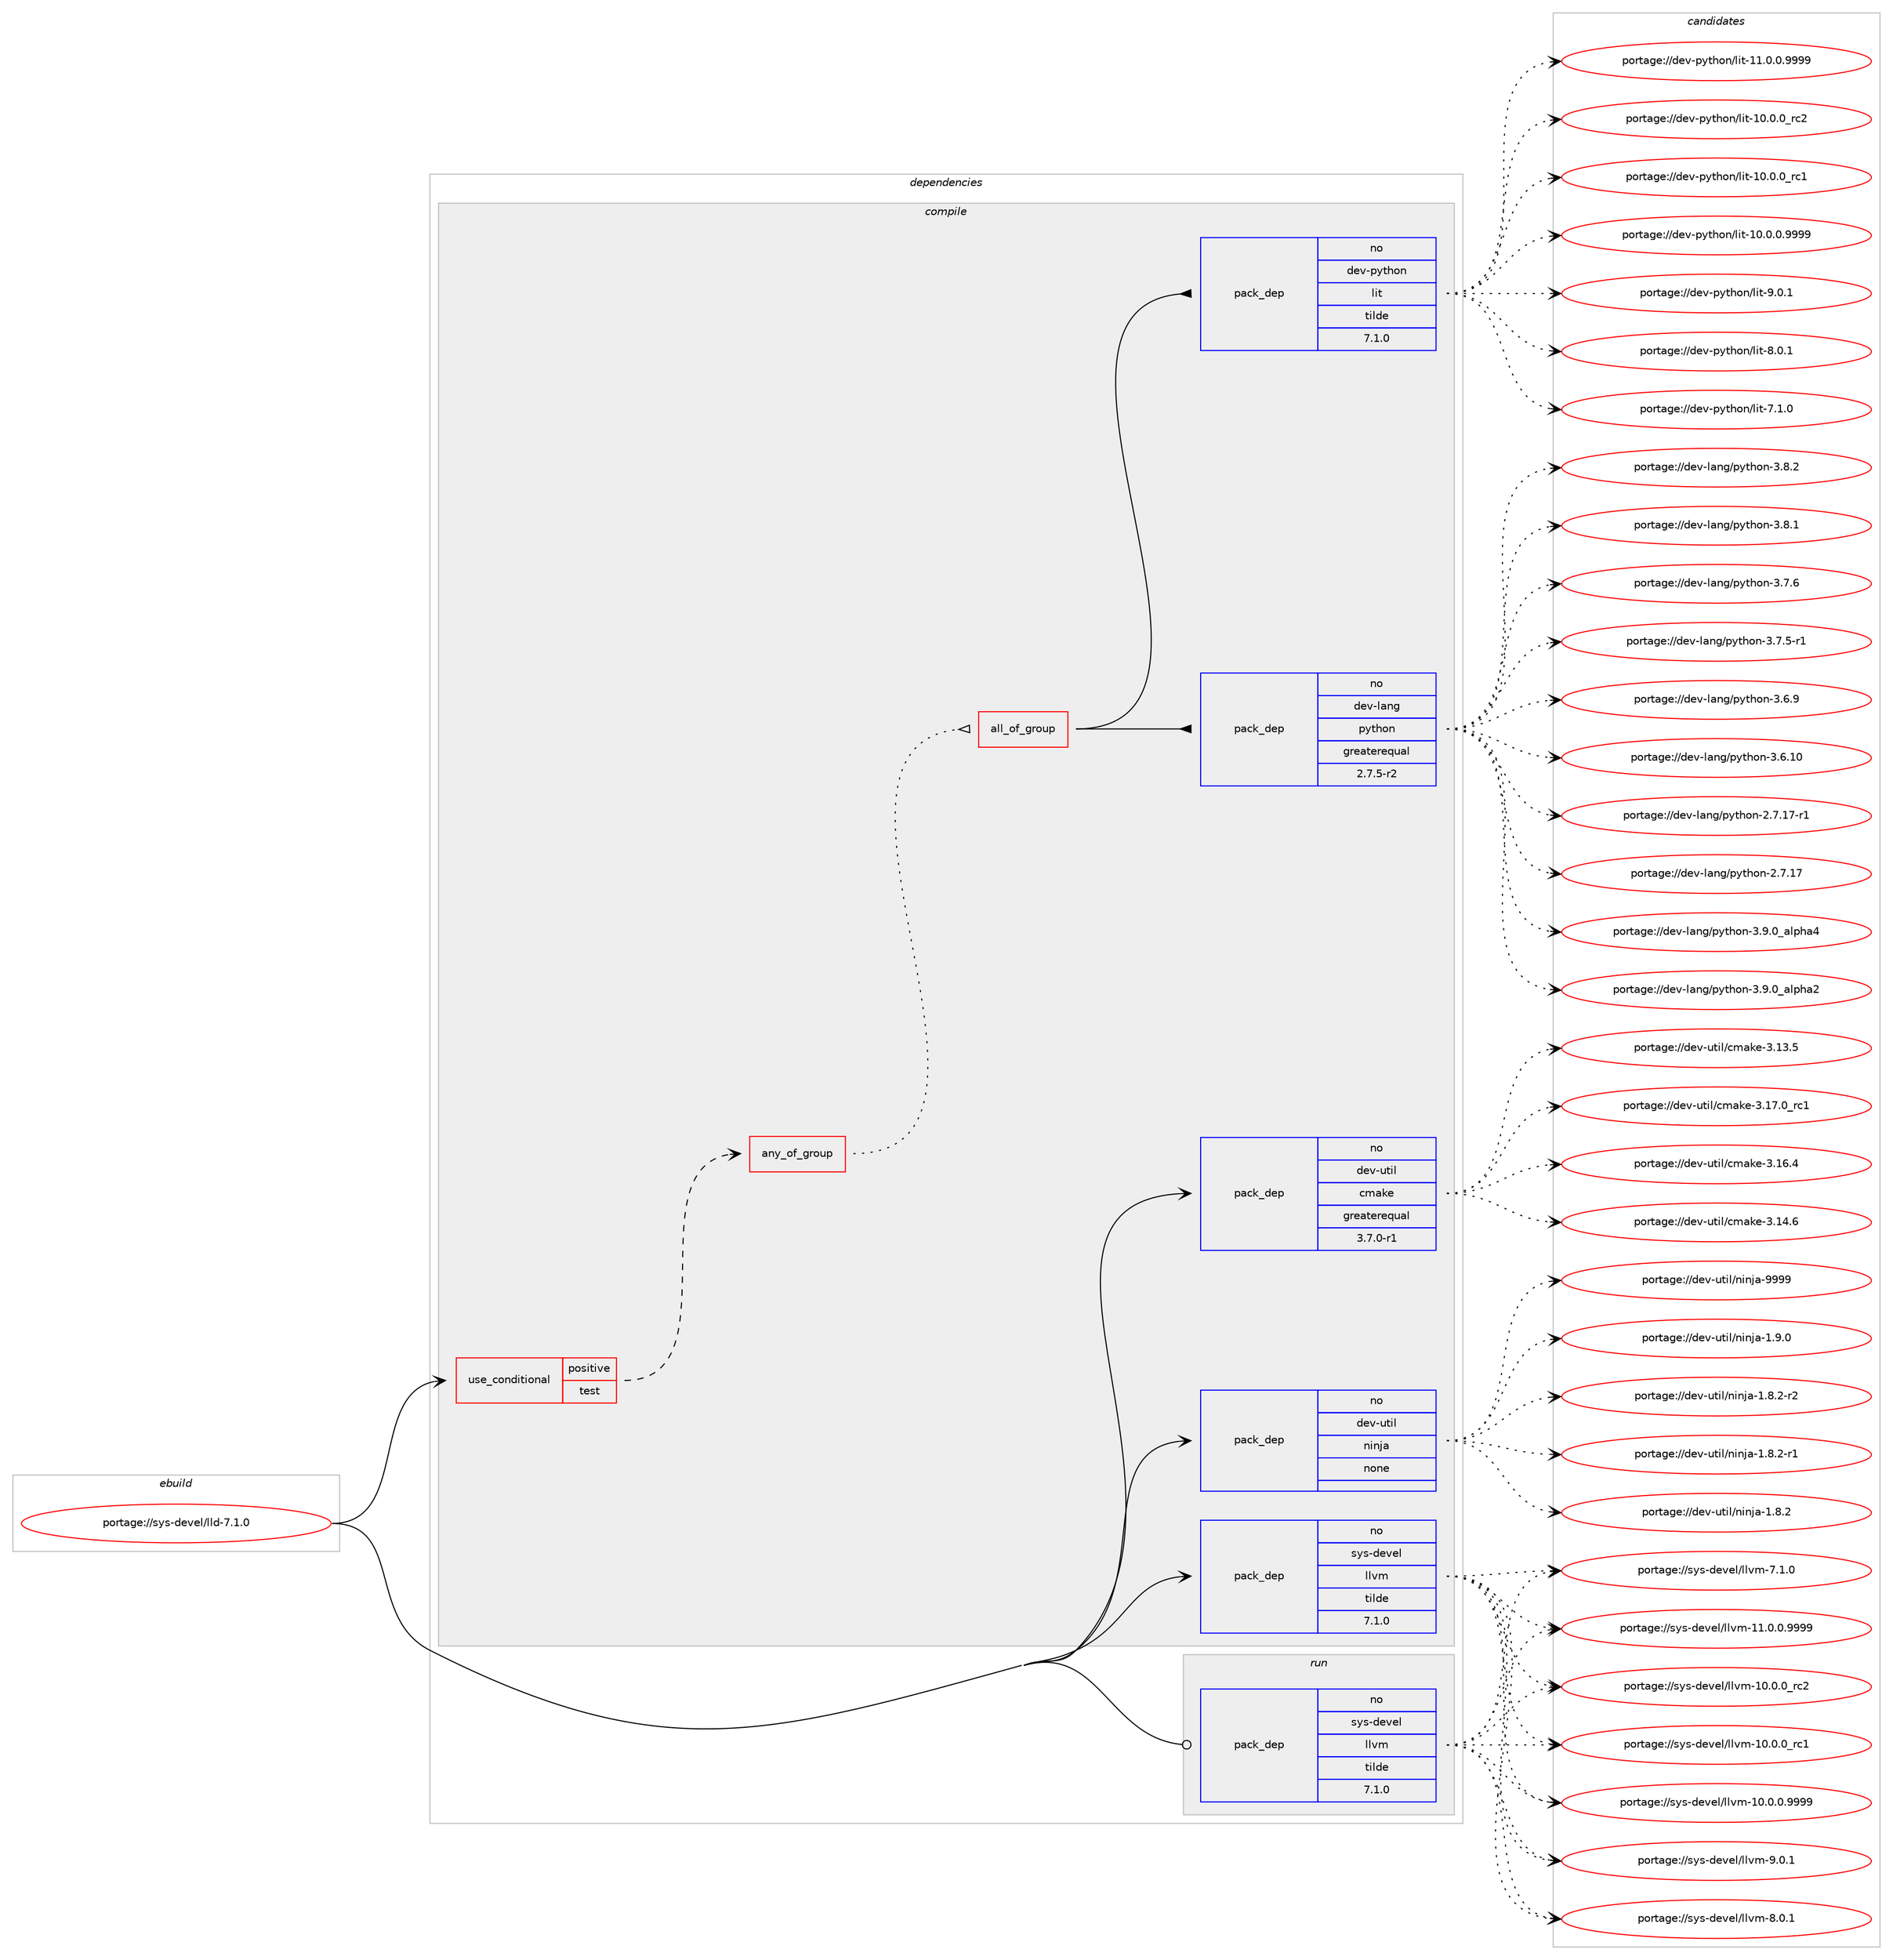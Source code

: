 digraph prolog {

# *************
# Graph options
# *************

newrank=true;
concentrate=true;
compound=true;
graph [rankdir=LR,fontname=Helvetica,fontsize=10,ranksep=1.5];#, ranksep=2.5, nodesep=0.2];
edge  [arrowhead=vee];
node  [fontname=Helvetica,fontsize=10];

# **********
# The ebuild
# **********

subgraph cluster_leftcol {
color=gray;
rank=same;
label=<<i>ebuild</i>>;
id [label="portage://sys-devel/lld-7.1.0", color=red, width=4, href="../sys-devel/lld-7.1.0.svg"];
}

# ****************
# The dependencies
# ****************

subgraph cluster_midcol {
color=gray;
label=<<i>dependencies</i>>;
subgraph cluster_compile {
fillcolor="#eeeeee";
style=filled;
label=<<i>compile</i>>;
subgraph cond5999 {
dependency31467 [label=<<TABLE BORDER="0" CELLBORDER="1" CELLSPACING="0" CELLPADDING="4"><TR><TD ROWSPAN="3" CELLPADDING="10">use_conditional</TD></TR><TR><TD>positive</TD></TR><TR><TD>test</TD></TR></TABLE>>, shape=none, color=red];
subgraph any774 {
dependency31468 [label=<<TABLE BORDER="0" CELLBORDER="1" CELLSPACING="0" CELLPADDING="4"><TR><TD CELLPADDING="10">any_of_group</TD></TR></TABLE>>, shape=none, color=red];subgraph all31 {
dependency31469 [label=<<TABLE BORDER="0" CELLBORDER="1" CELLSPACING="0" CELLPADDING="4"><TR><TD CELLPADDING="10">all_of_group</TD></TR></TABLE>>, shape=none, color=red];subgraph pack24666 {
dependency31470 [label=<<TABLE BORDER="0" CELLBORDER="1" CELLSPACING="0" CELLPADDING="4" WIDTH="220"><TR><TD ROWSPAN="6" CELLPADDING="30">pack_dep</TD></TR><TR><TD WIDTH="110">no</TD></TR><TR><TD>dev-lang</TD></TR><TR><TD>python</TD></TR><TR><TD>greaterequal</TD></TR><TR><TD>2.7.5-r2</TD></TR></TABLE>>, shape=none, color=blue];
}
dependency31469:e -> dependency31470:w [weight=20,style="solid",arrowhead="inv"];
subgraph pack24667 {
dependency31471 [label=<<TABLE BORDER="0" CELLBORDER="1" CELLSPACING="0" CELLPADDING="4" WIDTH="220"><TR><TD ROWSPAN="6" CELLPADDING="30">pack_dep</TD></TR><TR><TD WIDTH="110">no</TD></TR><TR><TD>dev-python</TD></TR><TR><TD>lit</TD></TR><TR><TD>tilde</TD></TR><TR><TD>7.1.0</TD></TR></TABLE>>, shape=none, color=blue];
}
dependency31469:e -> dependency31471:w [weight=20,style="solid",arrowhead="inv"];
}
dependency31468:e -> dependency31469:w [weight=20,style="dotted",arrowhead="oinv"];
}
dependency31467:e -> dependency31468:w [weight=20,style="dashed",arrowhead="vee"];
}
id:e -> dependency31467:w [weight=20,style="solid",arrowhead="vee"];
subgraph pack24668 {
dependency31472 [label=<<TABLE BORDER="0" CELLBORDER="1" CELLSPACING="0" CELLPADDING="4" WIDTH="220"><TR><TD ROWSPAN="6" CELLPADDING="30">pack_dep</TD></TR><TR><TD WIDTH="110">no</TD></TR><TR><TD>dev-util</TD></TR><TR><TD>cmake</TD></TR><TR><TD>greaterequal</TD></TR><TR><TD>3.7.0-r1</TD></TR></TABLE>>, shape=none, color=blue];
}
id:e -> dependency31472:w [weight=20,style="solid",arrowhead="vee"];
subgraph pack24669 {
dependency31473 [label=<<TABLE BORDER="0" CELLBORDER="1" CELLSPACING="0" CELLPADDING="4" WIDTH="220"><TR><TD ROWSPAN="6" CELLPADDING="30">pack_dep</TD></TR><TR><TD WIDTH="110">no</TD></TR><TR><TD>dev-util</TD></TR><TR><TD>ninja</TD></TR><TR><TD>none</TD></TR><TR><TD></TD></TR></TABLE>>, shape=none, color=blue];
}
id:e -> dependency31473:w [weight=20,style="solid",arrowhead="vee"];
subgraph pack24670 {
dependency31474 [label=<<TABLE BORDER="0" CELLBORDER="1" CELLSPACING="0" CELLPADDING="4" WIDTH="220"><TR><TD ROWSPAN="6" CELLPADDING="30">pack_dep</TD></TR><TR><TD WIDTH="110">no</TD></TR><TR><TD>sys-devel</TD></TR><TR><TD>llvm</TD></TR><TR><TD>tilde</TD></TR><TR><TD>7.1.0</TD></TR></TABLE>>, shape=none, color=blue];
}
id:e -> dependency31474:w [weight=20,style="solid",arrowhead="vee"];
}
subgraph cluster_compileandrun {
fillcolor="#eeeeee";
style=filled;
label=<<i>compile and run</i>>;
}
subgraph cluster_run {
fillcolor="#eeeeee";
style=filled;
label=<<i>run</i>>;
subgraph pack24671 {
dependency31475 [label=<<TABLE BORDER="0" CELLBORDER="1" CELLSPACING="0" CELLPADDING="4" WIDTH="220"><TR><TD ROWSPAN="6" CELLPADDING="30">pack_dep</TD></TR><TR><TD WIDTH="110">no</TD></TR><TR><TD>sys-devel</TD></TR><TR><TD>llvm</TD></TR><TR><TD>tilde</TD></TR><TR><TD>7.1.0</TD></TR></TABLE>>, shape=none, color=blue];
}
id:e -> dependency31475:w [weight=20,style="solid",arrowhead="odot"];
}
}

# **************
# The candidates
# **************

subgraph cluster_choices {
rank=same;
color=gray;
label=<<i>candidates</i>>;

subgraph choice24666 {
color=black;
nodesep=1;
choice10010111845108971101034711212111610411111045514657464895971081121049752 [label="portage://dev-lang/python-3.9.0_alpha4", color=red, width=4,href="../dev-lang/python-3.9.0_alpha4.svg"];
choice10010111845108971101034711212111610411111045514657464895971081121049750 [label="portage://dev-lang/python-3.9.0_alpha2", color=red, width=4,href="../dev-lang/python-3.9.0_alpha2.svg"];
choice100101118451089711010347112121116104111110455146564650 [label="portage://dev-lang/python-3.8.2", color=red, width=4,href="../dev-lang/python-3.8.2.svg"];
choice100101118451089711010347112121116104111110455146564649 [label="portage://dev-lang/python-3.8.1", color=red, width=4,href="../dev-lang/python-3.8.1.svg"];
choice100101118451089711010347112121116104111110455146554654 [label="portage://dev-lang/python-3.7.6", color=red, width=4,href="../dev-lang/python-3.7.6.svg"];
choice1001011184510897110103471121211161041111104551465546534511449 [label="portage://dev-lang/python-3.7.5-r1", color=red, width=4,href="../dev-lang/python-3.7.5-r1.svg"];
choice100101118451089711010347112121116104111110455146544657 [label="portage://dev-lang/python-3.6.9", color=red, width=4,href="../dev-lang/python-3.6.9.svg"];
choice10010111845108971101034711212111610411111045514654464948 [label="portage://dev-lang/python-3.6.10", color=red, width=4,href="../dev-lang/python-3.6.10.svg"];
choice100101118451089711010347112121116104111110455046554649554511449 [label="portage://dev-lang/python-2.7.17-r1", color=red, width=4,href="../dev-lang/python-2.7.17-r1.svg"];
choice10010111845108971101034711212111610411111045504655464955 [label="portage://dev-lang/python-2.7.17", color=red, width=4,href="../dev-lang/python-2.7.17.svg"];
dependency31470:e -> choice10010111845108971101034711212111610411111045514657464895971081121049752:w [style=dotted,weight="100"];
dependency31470:e -> choice10010111845108971101034711212111610411111045514657464895971081121049750:w [style=dotted,weight="100"];
dependency31470:e -> choice100101118451089711010347112121116104111110455146564650:w [style=dotted,weight="100"];
dependency31470:e -> choice100101118451089711010347112121116104111110455146564649:w [style=dotted,weight="100"];
dependency31470:e -> choice100101118451089711010347112121116104111110455146554654:w [style=dotted,weight="100"];
dependency31470:e -> choice1001011184510897110103471121211161041111104551465546534511449:w [style=dotted,weight="100"];
dependency31470:e -> choice100101118451089711010347112121116104111110455146544657:w [style=dotted,weight="100"];
dependency31470:e -> choice10010111845108971101034711212111610411111045514654464948:w [style=dotted,weight="100"];
dependency31470:e -> choice100101118451089711010347112121116104111110455046554649554511449:w [style=dotted,weight="100"];
dependency31470:e -> choice10010111845108971101034711212111610411111045504655464955:w [style=dotted,weight="100"];
}
subgraph choice24667 {
color=black;
nodesep=1;
choice1001011184511212111610411111047108105116455746484649 [label="portage://dev-python/lit-9.0.1", color=red, width=4,href="../dev-python/lit-9.0.1.svg"];
choice1001011184511212111610411111047108105116455646484649 [label="portage://dev-python/lit-8.0.1", color=red, width=4,href="../dev-python/lit-8.0.1.svg"];
choice1001011184511212111610411111047108105116455546494648 [label="portage://dev-python/lit-7.1.0", color=red, width=4,href="../dev-python/lit-7.1.0.svg"];
choice1001011184511212111610411111047108105116454949464846484657575757 [label="portage://dev-python/lit-11.0.0.9999", color=red, width=4,href="../dev-python/lit-11.0.0.9999.svg"];
choice100101118451121211161041111104710810511645494846484648951149950 [label="portage://dev-python/lit-10.0.0_rc2", color=red, width=4,href="../dev-python/lit-10.0.0_rc2.svg"];
choice100101118451121211161041111104710810511645494846484648951149949 [label="portage://dev-python/lit-10.0.0_rc1", color=red, width=4,href="../dev-python/lit-10.0.0_rc1.svg"];
choice1001011184511212111610411111047108105116454948464846484657575757 [label="portage://dev-python/lit-10.0.0.9999", color=red, width=4,href="../dev-python/lit-10.0.0.9999.svg"];
dependency31471:e -> choice1001011184511212111610411111047108105116455746484649:w [style=dotted,weight="100"];
dependency31471:e -> choice1001011184511212111610411111047108105116455646484649:w [style=dotted,weight="100"];
dependency31471:e -> choice1001011184511212111610411111047108105116455546494648:w [style=dotted,weight="100"];
dependency31471:e -> choice1001011184511212111610411111047108105116454949464846484657575757:w [style=dotted,weight="100"];
dependency31471:e -> choice100101118451121211161041111104710810511645494846484648951149950:w [style=dotted,weight="100"];
dependency31471:e -> choice100101118451121211161041111104710810511645494846484648951149949:w [style=dotted,weight="100"];
dependency31471:e -> choice1001011184511212111610411111047108105116454948464846484657575757:w [style=dotted,weight="100"];
}
subgraph choice24668 {
color=black;
nodesep=1;
choice1001011184511711610510847991099710710145514649554648951149949 [label="portage://dev-util/cmake-3.17.0_rc1", color=red, width=4,href="../dev-util/cmake-3.17.0_rc1.svg"];
choice1001011184511711610510847991099710710145514649544652 [label="portage://dev-util/cmake-3.16.4", color=red, width=4,href="../dev-util/cmake-3.16.4.svg"];
choice1001011184511711610510847991099710710145514649524654 [label="portage://dev-util/cmake-3.14.6", color=red, width=4,href="../dev-util/cmake-3.14.6.svg"];
choice1001011184511711610510847991099710710145514649514653 [label="portage://dev-util/cmake-3.13.5", color=red, width=4,href="../dev-util/cmake-3.13.5.svg"];
dependency31472:e -> choice1001011184511711610510847991099710710145514649554648951149949:w [style=dotted,weight="100"];
dependency31472:e -> choice1001011184511711610510847991099710710145514649544652:w [style=dotted,weight="100"];
dependency31472:e -> choice1001011184511711610510847991099710710145514649524654:w [style=dotted,weight="100"];
dependency31472:e -> choice1001011184511711610510847991099710710145514649514653:w [style=dotted,weight="100"];
}
subgraph choice24669 {
color=black;
nodesep=1;
choice1001011184511711610510847110105110106974557575757 [label="portage://dev-util/ninja-9999", color=red, width=4,href="../dev-util/ninja-9999.svg"];
choice100101118451171161051084711010511010697454946574648 [label="portage://dev-util/ninja-1.9.0", color=red, width=4,href="../dev-util/ninja-1.9.0.svg"];
choice1001011184511711610510847110105110106974549465646504511450 [label="portage://dev-util/ninja-1.8.2-r2", color=red, width=4,href="../dev-util/ninja-1.8.2-r2.svg"];
choice1001011184511711610510847110105110106974549465646504511449 [label="portage://dev-util/ninja-1.8.2-r1", color=red, width=4,href="../dev-util/ninja-1.8.2-r1.svg"];
choice100101118451171161051084711010511010697454946564650 [label="portage://dev-util/ninja-1.8.2", color=red, width=4,href="../dev-util/ninja-1.8.2.svg"];
dependency31473:e -> choice1001011184511711610510847110105110106974557575757:w [style=dotted,weight="100"];
dependency31473:e -> choice100101118451171161051084711010511010697454946574648:w [style=dotted,weight="100"];
dependency31473:e -> choice1001011184511711610510847110105110106974549465646504511450:w [style=dotted,weight="100"];
dependency31473:e -> choice1001011184511711610510847110105110106974549465646504511449:w [style=dotted,weight="100"];
dependency31473:e -> choice100101118451171161051084711010511010697454946564650:w [style=dotted,weight="100"];
}
subgraph choice24670 {
color=black;
nodesep=1;
choice1151211154510010111810110847108108118109455746484649 [label="portage://sys-devel/llvm-9.0.1", color=red, width=4,href="../sys-devel/llvm-9.0.1.svg"];
choice1151211154510010111810110847108108118109455646484649 [label="portage://sys-devel/llvm-8.0.1", color=red, width=4,href="../sys-devel/llvm-8.0.1.svg"];
choice1151211154510010111810110847108108118109455546494648 [label="portage://sys-devel/llvm-7.1.0", color=red, width=4,href="../sys-devel/llvm-7.1.0.svg"];
choice1151211154510010111810110847108108118109454949464846484657575757 [label="portage://sys-devel/llvm-11.0.0.9999", color=red, width=4,href="../sys-devel/llvm-11.0.0.9999.svg"];
choice115121115451001011181011084710810811810945494846484648951149950 [label="portage://sys-devel/llvm-10.0.0_rc2", color=red, width=4,href="../sys-devel/llvm-10.0.0_rc2.svg"];
choice115121115451001011181011084710810811810945494846484648951149949 [label="portage://sys-devel/llvm-10.0.0_rc1", color=red, width=4,href="../sys-devel/llvm-10.0.0_rc1.svg"];
choice1151211154510010111810110847108108118109454948464846484657575757 [label="portage://sys-devel/llvm-10.0.0.9999", color=red, width=4,href="../sys-devel/llvm-10.0.0.9999.svg"];
dependency31474:e -> choice1151211154510010111810110847108108118109455746484649:w [style=dotted,weight="100"];
dependency31474:e -> choice1151211154510010111810110847108108118109455646484649:w [style=dotted,weight="100"];
dependency31474:e -> choice1151211154510010111810110847108108118109455546494648:w [style=dotted,weight="100"];
dependency31474:e -> choice1151211154510010111810110847108108118109454949464846484657575757:w [style=dotted,weight="100"];
dependency31474:e -> choice115121115451001011181011084710810811810945494846484648951149950:w [style=dotted,weight="100"];
dependency31474:e -> choice115121115451001011181011084710810811810945494846484648951149949:w [style=dotted,weight="100"];
dependency31474:e -> choice1151211154510010111810110847108108118109454948464846484657575757:w [style=dotted,weight="100"];
}
subgraph choice24671 {
color=black;
nodesep=1;
choice1151211154510010111810110847108108118109455746484649 [label="portage://sys-devel/llvm-9.0.1", color=red, width=4,href="../sys-devel/llvm-9.0.1.svg"];
choice1151211154510010111810110847108108118109455646484649 [label="portage://sys-devel/llvm-8.0.1", color=red, width=4,href="../sys-devel/llvm-8.0.1.svg"];
choice1151211154510010111810110847108108118109455546494648 [label="portage://sys-devel/llvm-7.1.0", color=red, width=4,href="../sys-devel/llvm-7.1.0.svg"];
choice1151211154510010111810110847108108118109454949464846484657575757 [label="portage://sys-devel/llvm-11.0.0.9999", color=red, width=4,href="../sys-devel/llvm-11.0.0.9999.svg"];
choice115121115451001011181011084710810811810945494846484648951149950 [label="portage://sys-devel/llvm-10.0.0_rc2", color=red, width=4,href="../sys-devel/llvm-10.0.0_rc2.svg"];
choice115121115451001011181011084710810811810945494846484648951149949 [label="portage://sys-devel/llvm-10.0.0_rc1", color=red, width=4,href="../sys-devel/llvm-10.0.0_rc1.svg"];
choice1151211154510010111810110847108108118109454948464846484657575757 [label="portage://sys-devel/llvm-10.0.0.9999", color=red, width=4,href="../sys-devel/llvm-10.0.0.9999.svg"];
dependency31475:e -> choice1151211154510010111810110847108108118109455746484649:w [style=dotted,weight="100"];
dependency31475:e -> choice1151211154510010111810110847108108118109455646484649:w [style=dotted,weight="100"];
dependency31475:e -> choice1151211154510010111810110847108108118109455546494648:w [style=dotted,weight="100"];
dependency31475:e -> choice1151211154510010111810110847108108118109454949464846484657575757:w [style=dotted,weight="100"];
dependency31475:e -> choice115121115451001011181011084710810811810945494846484648951149950:w [style=dotted,weight="100"];
dependency31475:e -> choice115121115451001011181011084710810811810945494846484648951149949:w [style=dotted,weight="100"];
dependency31475:e -> choice1151211154510010111810110847108108118109454948464846484657575757:w [style=dotted,weight="100"];
}
}

}
